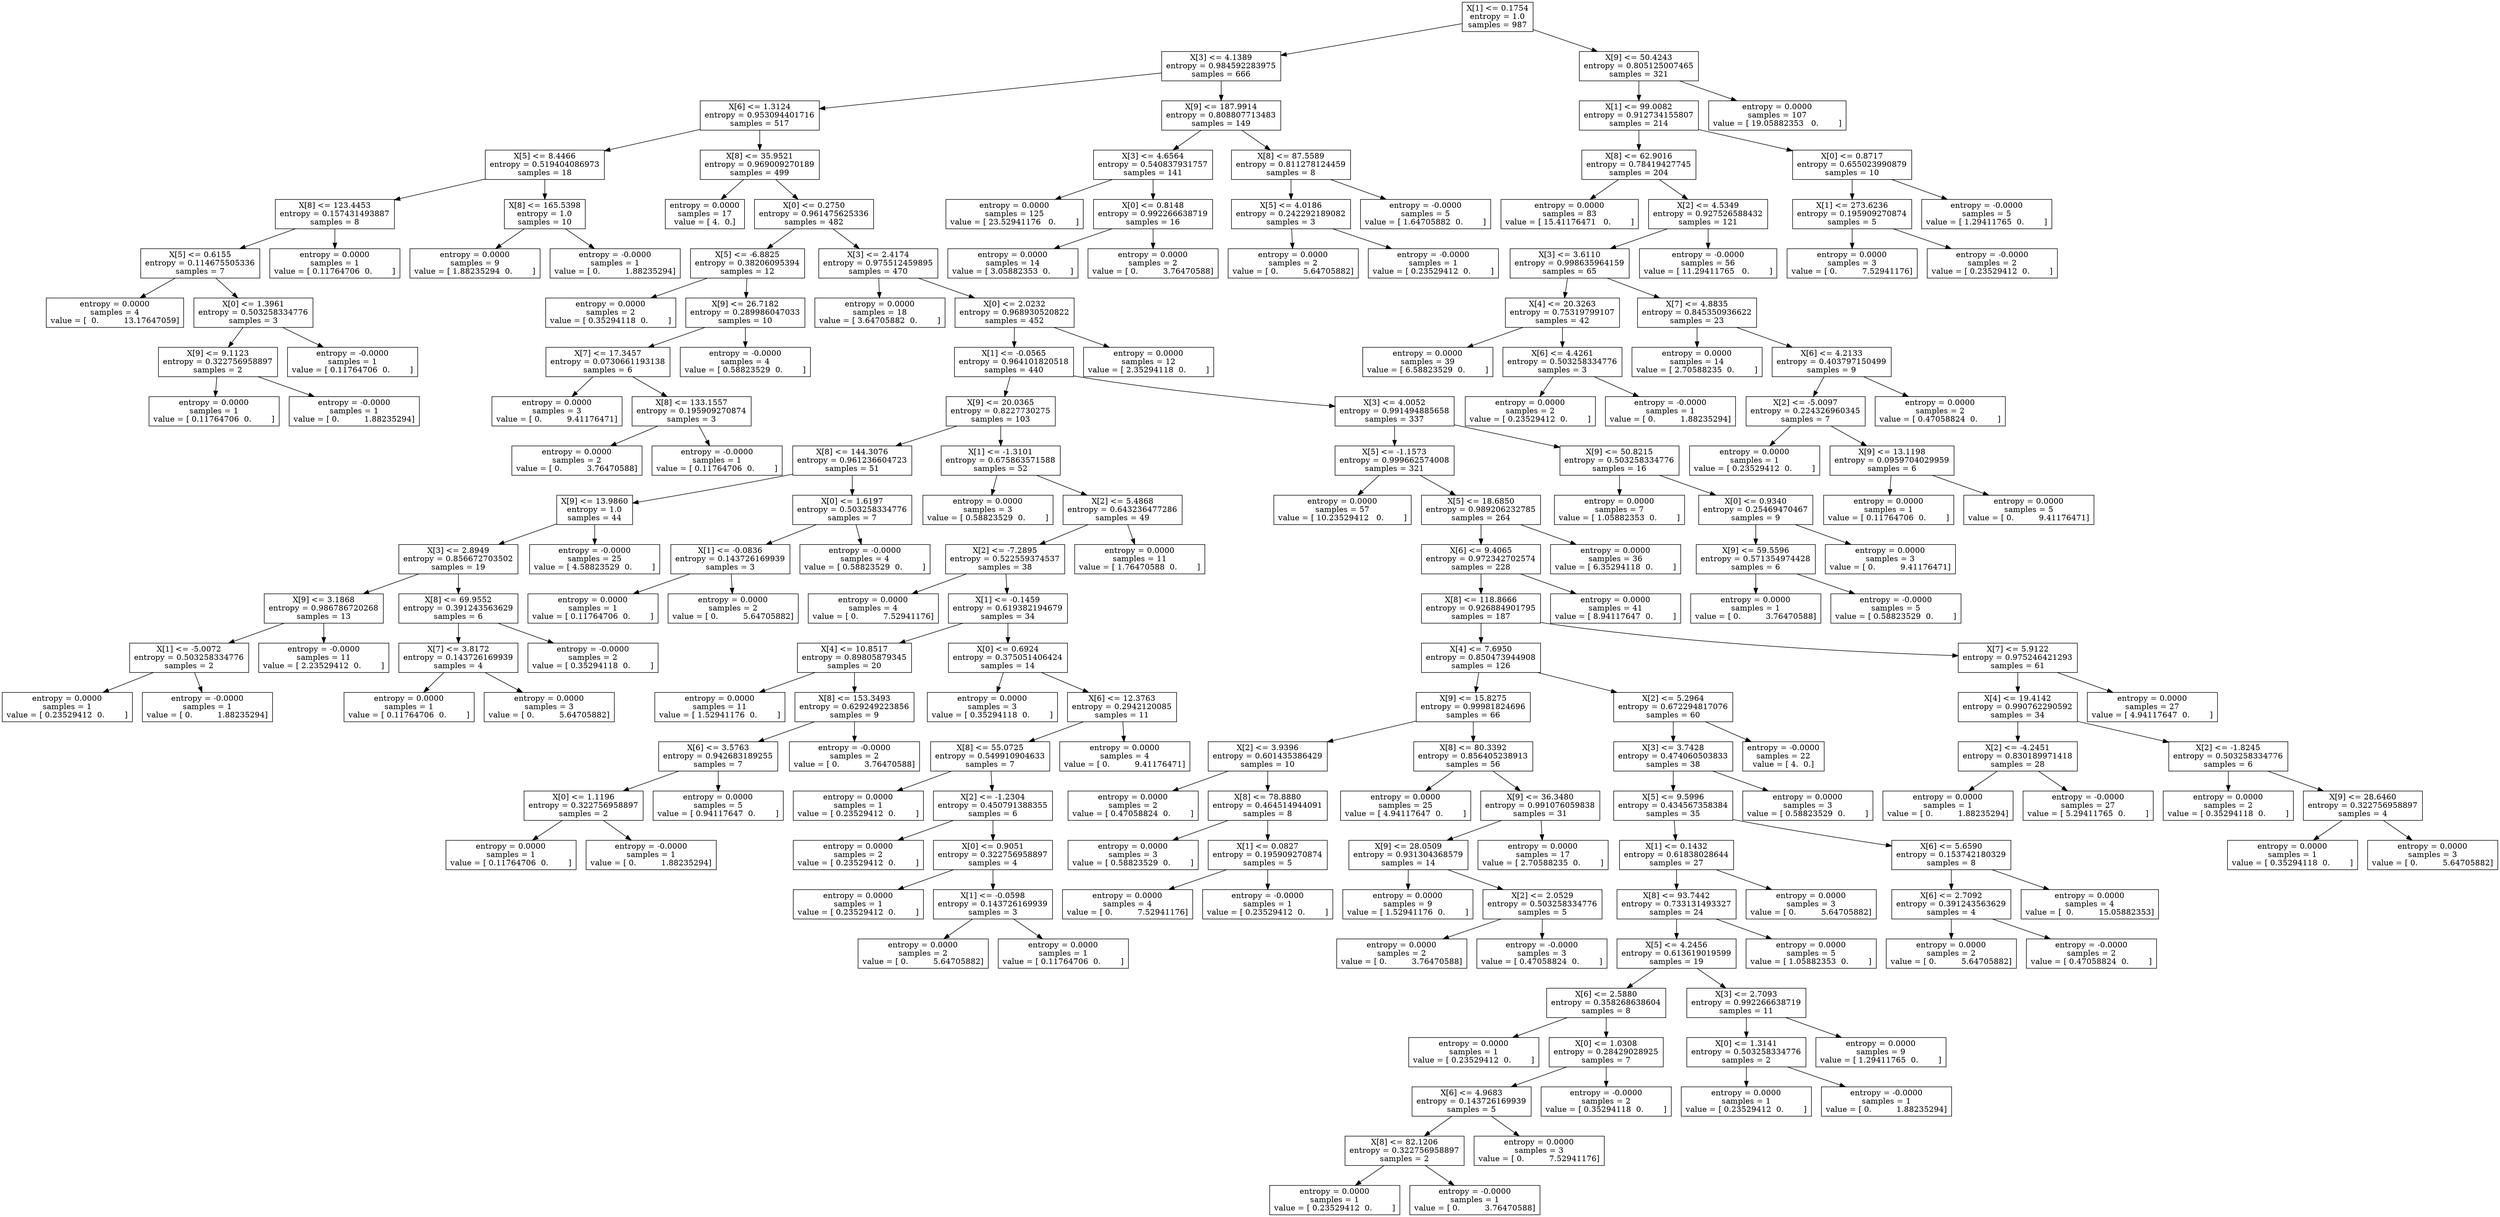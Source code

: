 digraph Tree {
0 [label="X[1] <= 0.1754\nentropy = 1.0\nsamples = 987", shape="box"] ;
1 [label="X[3] <= 4.1389\nentropy = 0.984592283975\nsamples = 666", shape="box"] ;
0 -> 1 ;
2 [label="X[6] <= 1.3124\nentropy = 0.953094401716\nsamples = 517", shape="box"] ;
1 -> 2 ;
3 [label="X[5] <= 8.4466\nentropy = 0.519404086973\nsamples = 18", shape="box"] ;
2 -> 3 ;
4 [label="X[8] <= 123.4453\nentropy = 0.157431493887\nsamples = 8", shape="box"] ;
3 -> 4 ;
5 [label="X[5] <= 0.6155\nentropy = 0.114675505336\nsamples = 7", shape="box"] ;
4 -> 5 ;
6 [label="entropy = 0.0000\nsamples = 4\nvalue = [  0.          13.17647059]", shape="box"] ;
5 -> 6 ;
7 [label="X[0] <= 1.3961\nentropy = 0.503258334776\nsamples = 3", shape="box"] ;
5 -> 7 ;
8 [label="X[9] <= 9.1123\nentropy = 0.322756958897\nsamples = 2", shape="box"] ;
7 -> 8 ;
9 [label="entropy = 0.0000\nsamples = 1\nvalue = [ 0.11764706  0.        ]", shape="box"] ;
8 -> 9 ;
10 [label="entropy = -0.0000\nsamples = 1\nvalue = [ 0.          1.88235294]", shape="box"] ;
8 -> 10 ;
11 [label="entropy = -0.0000\nsamples = 1\nvalue = [ 0.11764706  0.        ]", shape="box"] ;
7 -> 11 ;
12 [label="entropy = 0.0000\nsamples = 1\nvalue = [ 0.11764706  0.        ]", shape="box"] ;
4 -> 12 ;
13 [label="X[8] <= 165.5398\nentropy = 1.0\nsamples = 10", shape="box"] ;
3 -> 13 ;
14 [label="entropy = 0.0000\nsamples = 9\nvalue = [ 1.88235294  0.        ]", shape="box"] ;
13 -> 14 ;
15 [label="entropy = -0.0000\nsamples = 1\nvalue = [ 0.          1.88235294]", shape="box"] ;
13 -> 15 ;
16 [label="X[8] <= 35.9521\nentropy = 0.969009270189\nsamples = 499", shape="box"] ;
2 -> 16 ;
17 [label="entropy = 0.0000\nsamples = 17\nvalue = [ 4.  0.]", shape="box"] ;
16 -> 17 ;
18 [label="X[0] <= 0.2750\nentropy = 0.961475625336\nsamples = 482", shape="box"] ;
16 -> 18 ;
19 [label="X[5] <= -6.8825\nentropy = 0.38206095394\nsamples = 12", shape="box"] ;
18 -> 19 ;
20 [label="entropy = 0.0000\nsamples = 2\nvalue = [ 0.35294118  0.        ]", shape="box"] ;
19 -> 20 ;
21 [label="X[9] <= 26.7182\nentropy = 0.289986047033\nsamples = 10", shape="box"] ;
19 -> 21 ;
22 [label="X[7] <= 17.3457\nentropy = 0.0730661193138\nsamples = 6", shape="box"] ;
21 -> 22 ;
23 [label="entropy = 0.0000\nsamples = 3\nvalue = [ 0.          9.41176471]", shape="box"] ;
22 -> 23 ;
24 [label="X[8] <= 133.1557\nentropy = 0.195909270874\nsamples = 3", shape="box"] ;
22 -> 24 ;
25 [label="entropy = 0.0000\nsamples = 2\nvalue = [ 0.          3.76470588]", shape="box"] ;
24 -> 25 ;
26 [label="entropy = -0.0000\nsamples = 1\nvalue = [ 0.11764706  0.        ]", shape="box"] ;
24 -> 26 ;
27 [label="entropy = -0.0000\nsamples = 4\nvalue = [ 0.58823529  0.        ]", shape="box"] ;
21 -> 27 ;
28 [label="X[3] <= 2.4174\nentropy = 0.975512459895\nsamples = 470", shape="box"] ;
18 -> 28 ;
29 [label="entropy = 0.0000\nsamples = 18\nvalue = [ 3.64705882  0.        ]", shape="box"] ;
28 -> 29 ;
30 [label="X[0] <= 2.0232\nentropy = 0.968930520822\nsamples = 452", shape="box"] ;
28 -> 30 ;
31 [label="X[1] <= -0.0565\nentropy = 0.964101820518\nsamples = 440", shape="box"] ;
30 -> 31 ;
32 [label="X[9] <= 20.0365\nentropy = 0.8227730275\nsamples = 103", shape="box"] ;
31 -> 32 ;
33 [label="X[8] <= 144.3076\nentropy = 0.961236604723\nsamples = 51", shape="box"] ;
32 -> 33 ;
34 [label="X[9] <= 13.9860\nentropy = 1.0\nsamples = 44", shape="box"] ;
33 -> 34 ;
35 [label="X[3] <= 2.8949\nentropy = 0.856672703502\nsamples = 19", shape="box"] ;
34 -> 35 ;
36 [label="X[9] <= 3.1868\nentropy = 0.986786720268\nsamples = 13", shape="box"] ;
35 -> 36 ;
37 [label="X[1] <= -5.0072\nentropy = 0.503258334776\nsamples = 2", shape="box"] ;
36 -> 37 ;
38 [label="entropy = 0.0000\nsamples = 1\nvalue = [ 0.23529412  0.        ]", shape="box"] ;
37 -> 38 ;
39 [label="entropy = -0.0000\nsamples = 1\nvalue = [ 0.          1.88235294]", shape="box"] ;
37 -> 39 ;
40 [label="entropy = -0.0000\nsamples = 11\nvalue = [ 2.23529412  0.        ]", shape="box"] ;
36 -> 40 ;
41 [label="X[8] <= 69.9552\nentropy = 0.391243563629\nsamples = 6", shape="box"] ;
35 -> 41 ;
42 [label="X[7] <= 3.8172\nentropy = 0.143726169939\nsamples = 4", shape="box"] ;
41 -> 42 ;
43 [label="entropy = 0.0000\nsamples = 1\nvalue = [ 0.11764706  0.        ]", shape="box"] ;
42 -> 43 ;
44 [label="entropy = 0.0000\nsamples = 3\nvalue = [ 0.          5.64705882]", shape="box"] ;
42 -> 44 ;
45 [label="entropy = -0.0000\nsamples = 2\nvalue = [ 0.35294118  0.        ]", shape="box"] ;
41 -> 45 ;
46 [label="entropy = -0.0000\nsamples = 25\nvalue = [ 4.58823529  0.        ]", shape="box"] ;
34 -> 46 ;
47 [label="X[0] <= 1.6197\nentropy = 0.503258334776\nsamples = 7", shape="box"] ;
33 -> 47 ;
48 [label="X[1] <= -0.0836\nentropy = 0.143726169939\nsamples = 3", shape="box"] ;
47 -> 48 ;
49 [label="entropy = 0.0000\nsamples = 1\nvalue = [ 0.11764706  0.        ]", shape="box"] ;
48 -> 49 ;
50 [label="entropy = 0.0000\nsamples = 2\nvalue = [ 0.          5.64705882]", shape="box"] ;
48 -> 50 ;
51 [label="entropy = -0.0000\nsamples = 4\nvalue = [ 0.58823529  0.        ]", shape="box"] ;
47 -> 51 ;
52 [label="X[1] <= -1.3101\nentropy = 0.675863571588\nsamples = 52", shape="box"] ;
32 -> 52 ;
53 [label="entropy = 0.0000\nsamples = 3\nvalue = [ 0.58823529  0.        ]", shape="box"] ;
52 -> 53 ;
54 [label="X[2] <= 5.4868\nentropy = 0.643236477286\nsamples = 49", shape="box"] ;
52 -> 54 ;
55 [label="X[2] <= -7.2895\nentropy = 0.522559374537\nsamples = 38", shape="box"] ;
54 -> 55 ;
56 [label="entropy = 0.0000\nsamples = 4\nvalue = [ 0.          7.52941176]", shape="box"] ;
55 -> 56 ;
57 [label="X[1] <= -0.1459\nentropy = 0.619382194679\nsamples = 34", shape="box"] ;
55 -> 57 ;
58 [label="X[4] <= 10.8517\nentropy = 0.89805879345\nsamples = 20", shape="box"] ;
57 -> 58 ;
59 [label="entropy = 0.0000\nsamples = 11\nvalue = [ 1.52941176  0.        ]", shape="box"] ;
58 -> 59 ;
60 [label="X[8] <= 153.3493\nentropy = 0.629249223856\nsamples = 9", shape="box"] ;
58 -> 60 ;
61 [label="X[6] <= 3.5763\nentropy = 0.942683189255\nsamples = 7", shape="box"] ;
60 -> 61 ;
62 [label="X[0] <= 1.1196\nentropy = 0.322756958897\nsamples = 2", shape="box"] ;
61 -> 62 ;
63 [label="entropy = 0.0000\nsamples = 1\nvalue = [ 0.11764706  0.        ]", shape="box"] ;
62 -> 63 ;
64 [label="entropy = -0.0000\nsamples = 1\nvalue = [ 0.          1.88235294]", shape="box"] ;
62 -> 64 ;
65 [label="entropy = 0.0000\nsamples = 5\nvalue = [ 0.94117647  0.        ]", shape="box"] ;
61 -> 65 ;
66 [label="entropy = -0.0000\nsamples = 2\nvalue = [ 0.          3.76470588]", shape="box"] ;
60 -> 66 ;
67 [label="X[0] <= 0.6924\nentropy = 0.375051406424\nsamples = 14", shape="box"] ;
57 -> 67 ;
68 [label="entropy = 0.0000\nsamples = 3\nvalue = [ 0.35294118  0.        ]", shape="box"] ;
67 -> 68 ;
69 [label="X[6] <= 12.3763\nentropy = 0.2942120085\nsamples = 11", shape="box"] ;
67 -> 69 ;
70 [label="X[8] <= 55.0725\nentropy = 0.549910904633\nsamples = 7", shape="box"] ;
69 -> 70 ;
71 [label="entropy = 0.0000\nsamples = 1\nvalue = [ 0.23529412  0.        ]", shape="box"] ;
70 -> 71 ;
72 [label="X[2] <= -1.2304\nentropy = 0.450791388355\nsamples = 6", shape="box"] ;
70 -> 72 ;
73 [label="entropy = 0.0000\nsamples = 2\nvalue = [ 0.23529412  0.        ]", shape="box"] ;
72 -> 73 ;
74 [label="X[0] <= 0.9051\nentropy = 0.322756958897\nsamples = 4", shape="box"] ;
72 -> 74 ;
75 [label="entropy = 0.0000\nsamples = 1\nvalue = [ 0.23529412  0.        ]", shape="box"] ;
74 -> 75 ;
76 [label="X[1] <= -0.0598\nentropy = 0.143726169939\nsamples = 3", shape="box"] ;
74 -> 76 ;
77 [label="entropy = 0.0000\nsamples = 2\nvalue = [ 0.          5.64705882]", shape="box"] ;
76 -> 77 ;
78 [label="entropy = 0.0000\nsamples = 1\nvalue = [ 0.11764706  0.        ]", shape="box"] ;
76 -> 78 ;
79 [label="entropy = 0.0000\nsamples = 4\nvalue = [ 0.          9.41176471]", shape="box"] ;
69 -> 79 ;
80 [label="entropy = 0.0000\nsamples = 11\nvalue = [ 1.76470588  0.        ]", shape="box"] ;
54 -> 80 ;
81 [label="X[3] <= 4.0052\nentropy = 0.991494885658\nsamples = 337", shape="box"] ;
31 -> 81 ;
82 [label="X[5] <= -1.1573\nentropy = 0.999662574008\nsamples = 321", shape="box"] ;
81 -> 82 ;
83 [label="entropy = 0.0000\nsamples = 57\nvalue = [ 10.23529412   0.        ]", shape="box"] ;
82 -> 83 ;
84 [label="X[5] <= 18.6850\nentropy = 0.989206232785\nsamples = 264", shape="box"] ;
82 -> 84 ;
85 [label="X[6] <= 9.4065\nentropy = 0.972342702574\nsamples = 228", shape="box"] ;
84 -> 85 ;
86 [label="X[8] <= 118.8666\nentropy = 0.926884901795\nsamples = 187", shape="box"] ;
85 -> 86 ;
87 [label="X[4] <= 7.6950\nentropy = 0.850473944908\nsamples = 126", shape="box"] ;
86 -> 87 ;
88 [label="X[9] <= 15.8275\nentropy = 0.99981824696\nsamples = 66", shape="box"] ;
87 -> 88 ;
89 [label="X[2] <= 3.9396\nentropy = 0.601435386429\nsamples = 10", shape="box"] ;
88 -> 89 ;
90 [label="entropy = 0.0000\nsamples = 2\nvalue = [ 0.47058824  0.        ]", shape="box"] ;
89 -> 90 ;
91 [label="X[8] <= 78.8880\nentropy = 0.464514944091\nsamples = 8", shape="box"] ;
89 -> 91 ;
92 [label="entropy = 0.0000\nsamples = 3\nvalue = [ 0.58823529  0.        ]", shape="box"] ;
91 -> 92 ;
93 [label="X[1] <= 0.0827\nentropy = 0.195909270874\nsamples = 5", shape="box"] ;
91 -> 93 ;
94 [label="entropy = 0.0000\nsamples = 4\nvalue = [ 0.          7.52941176]", shape="box"] ;
93 -> 94 ;
95 [label="entropy = -0.0000\nsamples = 1\nvalue = [ 0.23529412  0.        ]", shape="box"] ;
93 -> 95 ;
96 [label="X[8] <= 80.3392\nentropy = 0.856405238913\nsamples = 56", shape="box"] ;
88 -> 96 ;
97 [label="entropy = 0.0000\nsamples = 25\nvalue = [ 4.94117647  0.        ]", shape="box"] ;
96 -> 97 ;
98 [label="X[9] <= 36.3480\nentropy = 0.991076059838\nsamples = 31", shape="box"] ;
96 -> 98 ;
99 [label="X[9] <= 28.0509\nentropy = 0.931304368579\nsamples = 14", shape="box"] ;
98 -> 99 ;
100 [label="entropy = 0.0000\nsamples = 9\nvalue = [ 1.52941176  0.        ]", shape="box"] ;
99 -> 100 ;
101 [label="X[2] <= 2.0529\nentropy = 0.503258334776\nsamples = 5", shape="box"] ;
99 -> 101 ;
102 [label="entropy = 0.0000\nsamples = 2\nvalue = [ 0.          3.76470588]", shape="box"] ;
101 -> 102 ;
103 [label="entropy = -0.0000\nsamples = 3\nvalue = [ 0.47058824  0.        ]", shape="box"] ;
101 -> 103 ;
104 [label="entropy = 0.0000\nsamples = 17\nvalue = [ 2.70588235  0.        ]", shape="box"] ;
98 -> 104 ;
105 [label="X[2] <= 5.2964\nentropy = 0.672294817076\nsamples = 60", shape="box"] ;
87 -> 105 ;
106 [label="X[3] <= 3.7428\nentropy = 0.474060503833\nsamples = 38", shape="box"] ;
105 -> 106 ;
107 [label="X[5] <= 9.5996\nentropy = 0.434567358384\nsamples = 35", shape="box"] ;
106 -> 107 ;
108 [label="X[1] <= 0.1432\nentropy = 0.61838028644\nsamples = 27", shape="box"] ;
107 -> 108 ;
109 [label="X[8] <= 93.7442\nentropy = 0.733131493327\nsamples = 24", shape="box"] ;
108 -> 109 ;
110 [label="X[5] <= 4.2456\nentropy = 0.613619019599\nsamples = 19", shape="box"] ;
109 -> 110 ;
111 [label="X[6] <= 2.5880\nentropy = 0.358268638604\nsamples = 8", shape="box"] ;
110 -> 111 ;
112 [label="entropy = 0.0000\nsamples = 1\nvalue = [ 0.23529412  0.        ]", shape="box"] ;
111 -> 112 ;
113 [label="X[0] <= 1.0308\nentropy = 0.28429028925\nsamples = 7", shape="box"] ;
111 -> 113 ;
114 [label="X[6] <= 4.9683\nentropy = 0.143726169939\nsamples = 5", shape="box"] ;
113 -> 114 ;
115 [label="X[8] <= 82.1206\nentropy = 0.322756958897\nsamples = 2", shape="box"] ;
114 -> 115 ;
116 [label="entropy = 0.0000\nsamples = 1\nvalue = [ 0.23529412  0.        ]", shape="box"] ;
115 -> 116 ;
117 [label="entropy = -0.0000\nsamples = 1\nvalue = [ 0.          3.76470588]", shape="box"] ;
115 -> 117 ;
118 [label="entropy = 0.0000\nsamples = 3\nvalue = [ 0.          7.52941176]", shape="box"] ;
114 -> 118 ;
119 [label="entropy = -0.0000\nsamples = 2\nvalue = [ 0.35294118  0.        ]", shape="box"] ;
113 -> 119 ;
120 [label="X[3] <= 2.7093\nentropy = 0.992266638719\nsamples = 11", shape="box"] ;
110 -> 120 ;
121 [label="X[0] <= 1.3141\nentropy = 0.503258334776\nsamples = 2", shape="box"] ;
120 -> 121 ;
122 [label="entropy = 0.0000\nsamples = 1\nvalue = [ 0.23529412  0.        ]", shape="box"] ;
121 -> 122 ;
123 [label="entropy = -0.0000\nsamples = 1\nvalue = [ 0.          1.88235294]", shape="box"] ;
121 -> 123 ;
124 [label="entropy = 0.0000\nsamples = 9\nvalue = [ 1.29411765  0.        ]", shape="box"] ;
120 -> 124 ;
125 [label="entropy = 0.0000\nsamples = 5\nvalue = [ 1.05882353  0.        ]", shape="box"] ;
109 -> 125 ;
126 [label="entropy = 0.0000\nsamples = 3\nvalue = [ 0.          5.64705882]", shape="box"] ;
108 -> 126 ;
127 [label="X[6] <= 5.6590\nentropy = 0.153742180329\nsamples = 8", shape="box"] ;
107 -> 127 ;
128 [label="X[6] <= 2.7092\nentropy = 0.391243563629\nsamples = 4", shape="box"] ;
127 -> 128 ;
129 [label="entropy = 0.0000\nsamples = 2\nvalue = [ 0.          5.64705882]", shape="box"] ;
128 -> 129 ;
130 [label="entropy = -0.0000\nsamples = 2\nvalue = [ 0.47058824  0.        ]", shape="box"] ;
128 -> 130 ;
131 [label="entropy = 0.0000\nsamples = 4\nvalue = [  0.          15.05882353]", shape="box"] ;
127 -> 131 ;
132 [label="entropy = 0.0000\nsamples = 3\nvalue = [ 0.58823529  0.        ]", shape="box"] ;
106 -> 132 ;
133 [label="entropy = -0.0000\nsamples = 22\nvalue = [ 4.  0.]", shape="box"] ;
105 -> 133 ;
134 [label="X[7] <= 5.9122\nentropy = 0.975246421293\nsamples = 61", shape="box"] ;
86 -> 134 ;
135 [label="X[4] <= 19.4142\nentropy = 0.990762290592\nsamples = 34", shape="box"] ;
134 -> 135 ;
136 [label="X[2] <= -4.2451\nentropy = 0.830189971418\nsamples = 28", shape="box"] ;
135 -> 136 ;
137 [label="entropy = 0.0000\nsamples = 1\nvalue = [ 0.          1.88235294]", shape="box"] ;
136 -> 137 ;
138 [label="entropy = -0.0000\nsamples = 27\nvalue = [ 5.29411765  0.        ]", shape="box"] ;
136 -> 138 ;
139 [label="X[2] <= -1.8245\nentropy = 0.503258334776\nsamples = 6", shape="box"] ;
135 -> 139 ;
140 [label="entropy = 0.0000\nsamples = 2\nvalue = [ 0.35294118  0.        ]", shape="box"] ;
139 -> 140 ;
141 [label="X[9] <= 28.6460\nentropy = 0.322756958897\nsamples = 4", shape="box"] ;
139 -> 141 ;
142 [label="entropy = 0.0000\nsamples = 1\nvalue = [ 0.35294118  0.        ]", shape="box"] ;
141 -> 142 ;
143 [label="entropy = 0.0000\nsamples = 3\nvalue = [ 0.          5.64705882]", shape="box"] ;
141 -> 143 ;
144 [label="entropy = 0.0000\nsamples = 27\nvalue = [ 4.94117647  0.        ]", shape="box"] ;
134 -> 144 ;
145 [label="entropy = 0.0000\nsamples = 41\nvalue = [ 8.94117647  0.        ]", shape="box"] ;
85 -> 145 ;
146 [label="entropy = 0.0000\nsamples = 36\nvalue = [ 6.35294118  0.        ]", shape="box"] ;
84 -> 146 ;
147 [label="X[9] <= 50.8215\nentropy = 0.503258334776\nsamples = 16", shape="box"] ;
81 -> 147 ;
148 [label="entropy = 0.0000\nsamples = 7\nvalue = [ 1.05882353  0.        ]", shape="box"] ;
147 -> 148 ;
149 [label="X[0] <= 0.9340\nentropy = 0.25469470467\nsamples = 9", shape="box"] ;
147 -> 149 ;
150 [label="X[9] <= 59.5596\nentropy = 0.571354974428\nsamples = 6", shape="box"] ;
149 -> 150 ;
151 [label="entropy = 0.0000\nsamples = 1\nvalue = [ 0.          3.76470588]", shape="box"] ;
150 -> 151 ;
152 [label="entropy = -0.0000\nsamples = 5\nvalue = [ 0.58823529  0.        ]", shape="box"] ;
150 -> 152 ;
153 [label="entropy = 0.0000\nsamples = 3\nvalue = [ 0.          9.41176471]", shape="box"] ;
149 -> 153 ;
154 [label="entropy = 0.0000\nsamples = 12\nvalue = [ 2.35294118  0.        ]", shape="box"] ;
30 -> 154 ;
155 [label="X[9] <= 187.9914\nentropy = 0.808807713483\nsamples = 149", shape="box"] ;
1 -> 155 ;
156 [label="X[3] <= 4.6564\nentropy = 0.540837931757\nsamples = 141", shape="box"] ;
155 -> 156 ;
157 [label="entropy = 0.0000\nsamples = 125\nvalue = [ 23.52941176   0.        ]", shape="box"] ;
156 -> 157 ;
158 [label="X[0] <= 0.8148\nentropy = 0.992266638719\nsamples = 16", shape="box"] ;
156 -> 158 ;
159 [label="entropy = 0.0000\nsamples = 14\nvalue = [ 3.05882353  0.        ]", shape="box"] ;
158 -> 159 ;
160 [label="entropy = 0.0000\nsamples = 2\nvalue = [ 0.          3.76470588]", shape="box"] ;
158 -> 160 ;
161 [label="X[8] <= 87.5589\nentropy = 0.811278124459\nsamples = 8", shape="box"] ;
155 -> 161 ;
162 [label="X[5] <= 4.0186\nentropy = 0.242292189082\nsamples = 3", shape="box"] ;
161 -> 162 ;
163 [label="entropy = 0.0000\nsamples = 2\nvalue = [ 0.          5.64705882]", shape="box"] ;
162 -> 163 ;
164 [label="entropy = -0.0000\nsamples = 1\nvalue = [ 0.23529412  0.        ]", shape="box"] ;
162 -> 164 ;
165 [label="entropy = -0.0000\nsamples = 5\nvalue = [ 1.64705882  0.        ]", shape="box"] ;
161 -> 165 ;
166 [label="X[9] <= 50.4243\nentropy = 0.805125007465\nsamples = 321", shape="box"] ;
0 -> 166 ;
167 [label="X[1] <= 99.0082\nentropy = 0.912734155807\nsamples = 214", shape="box"] ;
166 -> 167 ;
168 [label="X[8] <= 62.9016\nentropy = 0.78419427745\nsamples = 204", shape="box"] ;
167 -> 168 ;
169 [label="entropy = 0.0000\nsamples = 83\nvalue = [ 15.41176471   0.        ]", shape="box"] ;
168 -> 169 ;
170 [label="X[2] <= 4.5349\nentropy = 0.927526588432\nsamples = 121", shape="box"] ;
168 -> 170 ;
171 [label="X[3] <= 3.6110\nentropy = 0.998635964159\nsamples = 65", shape="box"] ;
170 -> 171 ;
172 [label="X[4] <= 20.3263\nentropy = 0.75319799107\nsamples = 42", shape="box"] ;
171 -> 172 ;
173 [label="entropy = 0.0000\nsamples = 39\nvalue = [ 6.58823529  0.        ]", shape="box"] ;
172 -> 173 ;
174 [label="X[6] <= 4.4261\nentropy = 0.503258334776\nsamples = 3", shape="box"] ;
172 -> 174 ;
175 [label="entropy = 0.0000\nsamples = 2\nvalue = [ 0.23529412  0.        ]", shape="box"] ;
174 -> 175 ;
176 [label="entropy = -0.0000\nsamples = 1\nvalue = [ 0.          1.88235294]", shape="box"] ;
174 -> 176 ;
177 [label="X[7] <= 4.8835\nentropy = 0.845350936622\nsamples = 23", shape="box"] ;
171 -> 177 ;
178 [label="entropy = 0.0000\nsamples = 14\nvalue = [ 2.70588235  0.        ]", shape="box"] ;
177 -> 178 ;
179 [label="X[6] <= 4.2133\nentropy = 0.403797150499\nsamples = 9", shape="box"] ;
177 -> 179 ;
180 [label="X[2] <= -5.0097\nentropy = 0.224326960345\nsamples = 7", shape="box"] ;
179 -> 180 ;
181 [label="entropy = 0.0000\nsamples = 1\nvalue = [ 0.23529412  0.        ]", shape="box"] ;
180 -> 181 ;
182 [label="X[9] <= 13.1198\nentropy = 0.0959704029959\nsamples = 6", shape="box"] ;
180 -> 182 ;
183 [label="entropy = 0.0000\nsamples = 1\nvalue = [ 0.11764706  0.        ]", shape="box"] ;
182 -> 183 ;
184 [label="entropy = 0.0000\nsamples = 5\nvalue = [ 0.          9.41176471]", shape="box"] ;
182 -> 184 ;
185 [label="entropy = 0.0000\nsamples = 2\nvalue = [ 0.47058824  0.        ]", shape="box"] ;
179 -> 185 ;
186 [label="entropy = -0.0000\nsamples = 56\nvalue = [ 11.29411765   0.        ]", shape="box"] ;
170 -> 186 ;
187 [label="X[0] <= 0.8717\nentropy = 0.655023990879\nsamples = 10", shape="box"] ;
167 -> 187 ;
188 [label="X[1] <= 273.6236\nentropy = 0.195909270874\nsamples = 5", shape="box"] ;
187 -> 188 ;
189 [label="entropy = 0.0000\nsamples = 3\nvalue = [ 0.          7.52941176]", shape="box"] ;
188 -> 189 ;
190 [label="entropy = -0.0000\nsamples = 2\nvalue = [ 0.23529412  0.        ]", shape="box"] ;
188 -> 190 ;
191 [label="entropy = -0.0000\nsamples = 5\nvalue = [ 1.29411765  0.        ]", shape="box"] ;
187 -> 191 ;
192 [label="entropy = 0.0000\nsamples = 107\nvalue = [ 19.05882353   0.        ]", shape="box"] ;
166 -> 192 ;
}